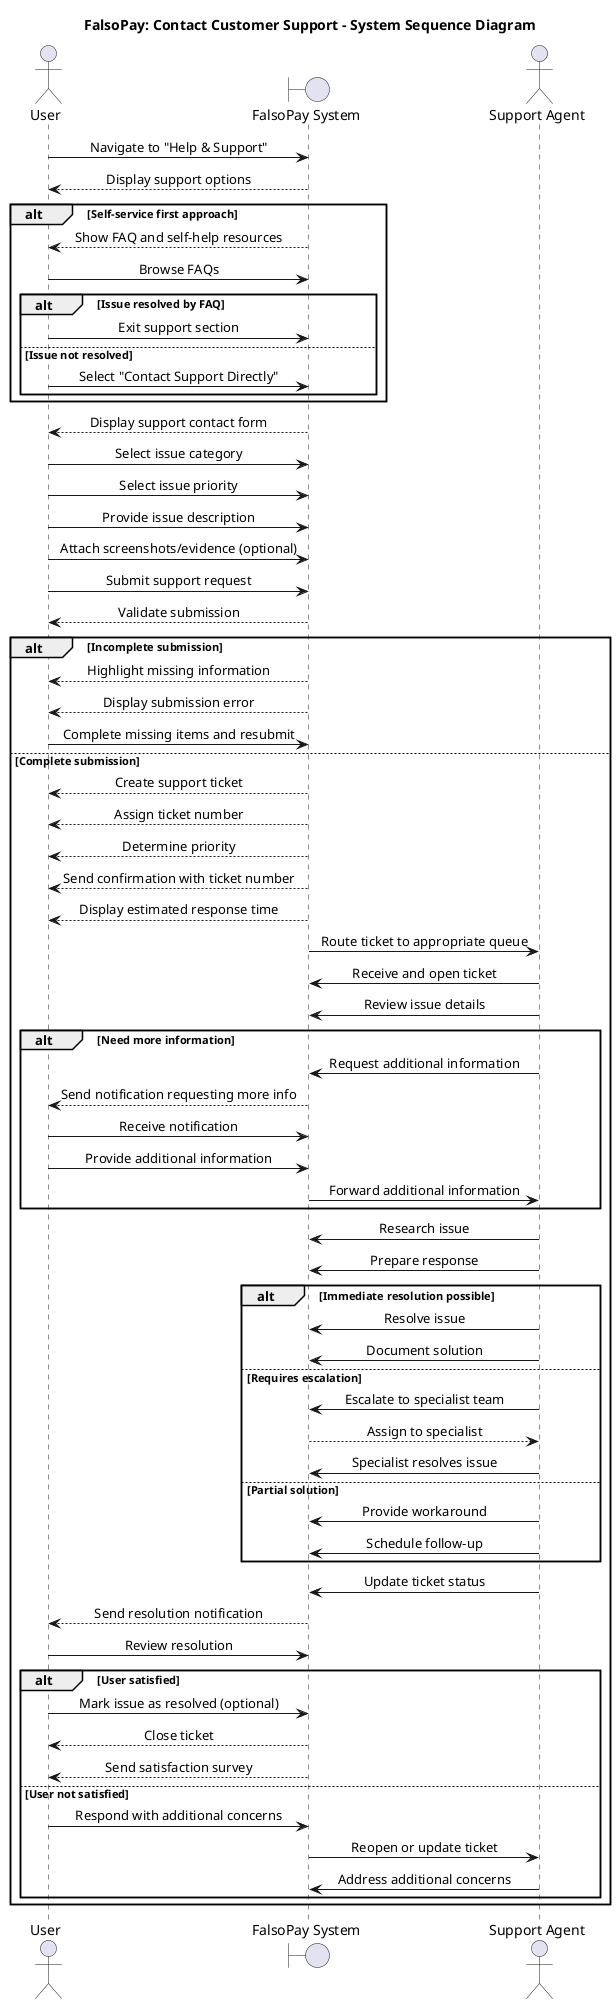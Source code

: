@startuml Contact-Customer-Support-SSD

skinparam sequenceMessageAlign center
skinparam sequenceParticipantBorderColor Black
skinparam sequenceParticipantBackgroundColor LightCyan

title "FalsoPay: Contact Customer Support - System Sequence Diagram"

actor "User" as user
boundary "FalsoPay System" as system
actor "Support Agent" as agent

user -> system: Navigate to "Help & Support"
system --> user: Display support options

alt Self-service first approach
    system --> user: Show FAQ and self-help resources
    user -> system: Browse FAQs
    
    alt Issue resolved by FAQ
        user -> system: Exit support section
    else Issue not resolved
        user -> system: Select "Contact Support Directly"
    end
end

system --> user: Display support contact form

user -> system: Select issue category
user -> system: Select issue priority
user -> system: Provide issue description
user -> system: Attach screenshots/evidence (optional)
user -> system: Submit support request

system --> user: Validate submission

alt Incomplete submission
    system --> user: Highlight missing information
    system --> user: Display submission error
    user -> system: Complete missing items and resubmit
else Complete submission
    system --> user: Create support ticket
    system --> user: Assign ticket number
    system --> user: Determine priority
    system --> user: Send confirmation with ticket number
    system --> user: Display estimated response time
    
    system -> agent: Route ticket to appropriate queue
    agent -> system: Receive and open ticket
    agent -> system: Review issue details
    
    alt Need more information
        agent -> system: Request additional information
        system --> user: Send notification requesting more info
        user -> system: Receive notification
        user -> system: Provide additional information
        system -> agent: Forward additional information
    end
    
    agent -> system: Research issue
    agent -> system: Prepare response
    
    alt Immediate resolution possible
        agent -> system: Resolve issue
        agent -> system: Document solution
    else Requires escalation
        agent -> system: Escalate to specialist team
        system --> agent: Assign to specialist
        agent -> system: Specialist resolves issue
    else Partial solution
        agent -> system: Provide workaround
        agent -> system: Schedule follow-up
    end
    
    agent -> system: Update ticket status
    system --> user: Send resolution notification
    
    user -> system: Review resolution
    
    alt User satisfied
        user -> system: Mark issue as resolved (optional)
        system --> user: Close ticket
        system --> user: Send satisfaction survey
    else User not satisfied
        user -> system: Respond with additional concerns
        system -> agent: Reopen or update ticket
        agent -> system: Address additional concerns
    end
end

@enduml 
